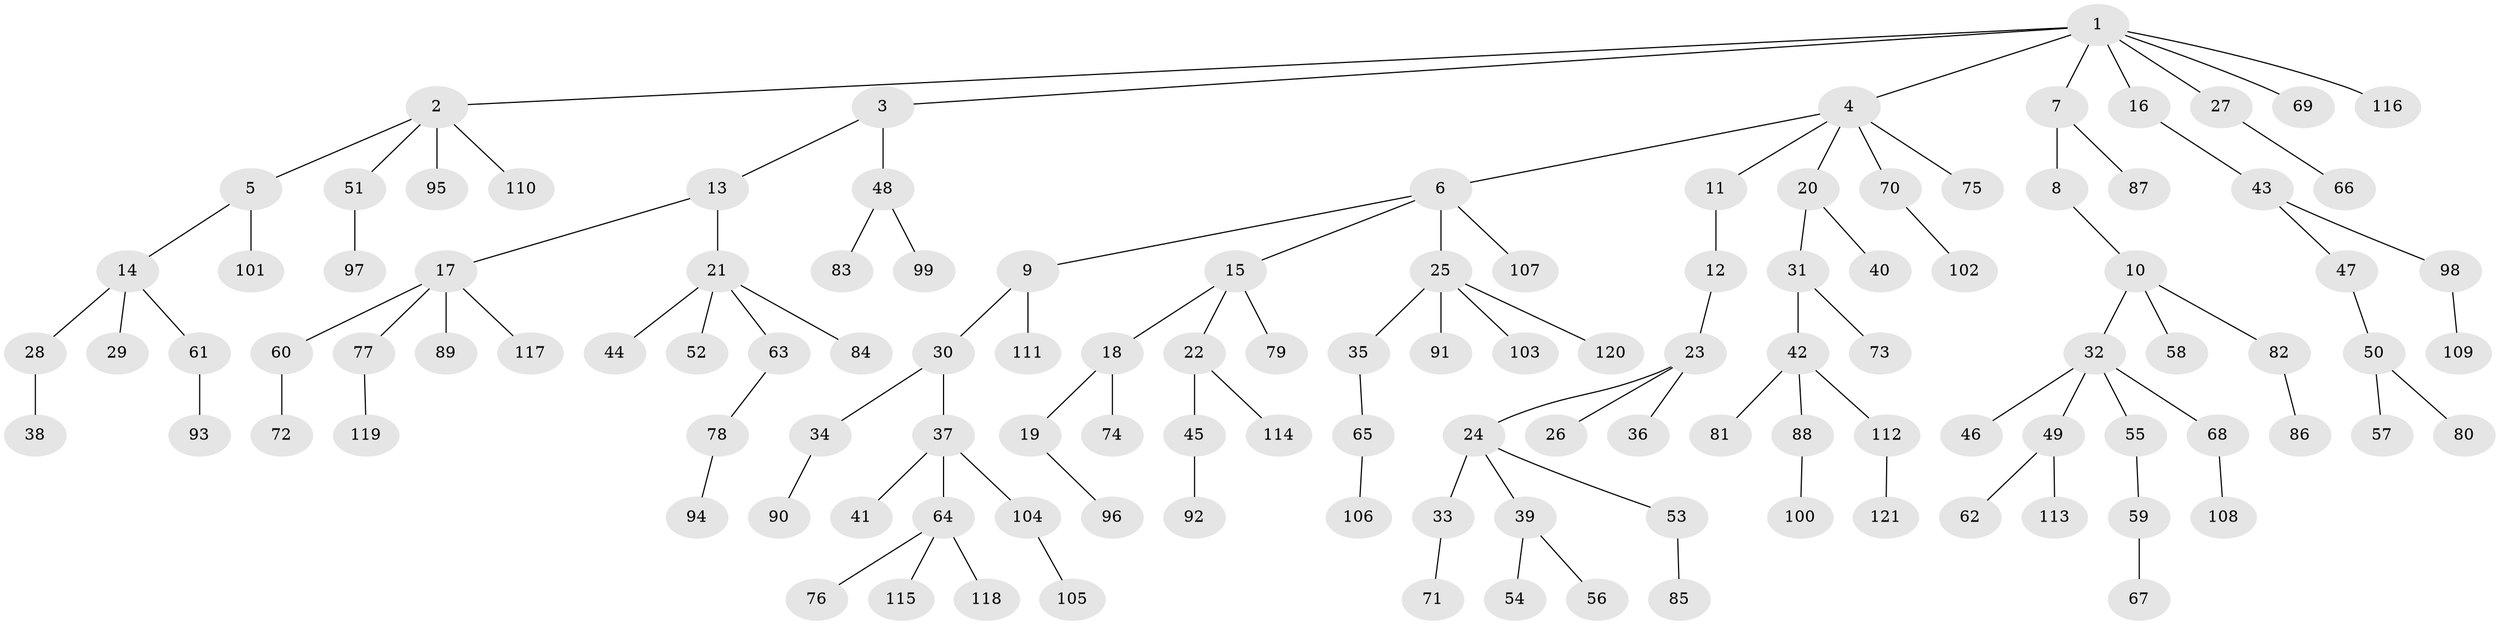 // Generated by graph-tools (version 1.1) at 2025/54/03/09/25 04:54:01]
// undirected, 121 vertices, 120 edges
graph export_dot {
graph [start="1"]
  node [color=gray90,style=filled];
  1;
  2;
  3;
  4;
  5;
  6;
  7;
  8;
  9;
  10;
  11;
  12;
  13;
  14;
  15;
  16;
  17;
  18;
  19;
  20;
  21;
  22;
  23;
  24;
  25;
  26;
  27;
  28;
  29;
  30;
  31;
  32;
  33;
  34;
  35;
  36;
  37;
  38;
  39;
  40;
  41;
  42;
  43;
  44;
  45;
  46;
  47;
  48;
  49;
  50;
  51;
  52;
  53;
  54;
  55;
  56;
  57;
  58;
  59;
  60;
  61;
  62;
  63;
  64;
  65;
  66;
  67;
  68;
  69;
  70;
  71;
  72;
  73;
  74;
  75;
  76;
  77;
  78;
  79;
  80;
  81;
  82;
  83;
  84;
  85;
  86;
  87;
  88;
  89;
  90;
  91;
  92;
  93;
  94;
  95;
  96;
  97;
  98;
  99;
  100;
  101;
  102;
  103;
  104;
  105;
  106;
  107;
  108;
  109;
  110;
  111;
  112;
  113;
  114;
  115;
  116;
  117;
  118;
  119;
  120;
  121;
  1 -- 2;
  1 -- 3;
  1 -- 4;
  1 -- 7;
  1 -- 16;
  1 -- 27;
  1 -- 69;
  1 -- 116;
  2 -- 5;
  2 -- 51;
  2 -- 95;
  2 -- 110;
  3 -- 13;
  3 -- 48;
  4 -- 6;
  4 -- 11;
  4 -- 20;
  4 -- 70;
  4 -- 75;
  5 -- 14;
  5 -- 101;
  6 -- 9;
  6 -- 15;
  6 -- 25;
  6 -- 107;
  7 -- 8;
  7 -- 87;
  8 -- 10;
  9 -- 30;
  9 -- 111;
  10 -- 32;
  10 -- 58;
  10 -- 82;
  11 -- 12;
  12 -- 23;
  13 -- 17;
  13 -- 21;
  14 -- 28;
  14 -- 29;
  14 -- 61;
  15 -- 18;
  15 -- 22;
  15 -- 79;
  16 -- 43;
  17 -- 60;
  17 -- 77;
  17 -- 89;
  17 -- 117;
  18 -- 19;
  18 -- 74;
  19 -- 96;
  20 -- 31;
  20 -- 40;
  21 -- 44;
  21 -- 52;
  21 -- 63;
  21 -- 84;
  22 -- 45;
  22 -- 114;
  23 -- 24;
  23 -- 26;
  23 -- 36;
  24 -- 33;
  24 -- 39;
  24 -- 53;
  25 -- 35;
  25 -- 91;
  25 -- 103;
  25 -- 120;
  27 -- 66;
  28 -- 38;
  30 -- 34;
  30 -- 37;
  31 -- 42;
  31 -- 73;
  32 -- 46;
  32 -- 49;
  32 -- 55;
  32 -- 68;
  33 -- 71;
  34 -- 90;
  35 -- 65;
  37 -- 41;
  37 -- 64;
  37 -- 104;
  39 -- 54;
  39 -- 56;
  42 -- 81;
  42 -- 88;
  42 -- 112;
  43 -- 47;
  43 -- 98;
  45 -- 92;
  47 -- 50;
  48 -- 83;
  48 -- 99;
  49 -- 62;
  49 -- 113;
  50 -- 57;
  50 -- 80;
  51 -- 97;
  53 -- 85;
  55 -- 59;
  59 -- 67;
  60 -- 72;
  61 -- 93;
  63 -- 78;
  64 -- 76;
  64 -- 115;
  64 -- 118;
  65 -- 106;
  68 -- 108;
  70 -- 102;
  77 -- 119;
  78 -- 94;
  82 -- 86;
  88 -- 100;
  98 -- 109;
  104 -- 105;
  112 -- 121;
}

